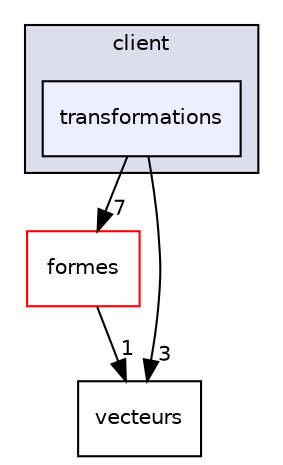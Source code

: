 digraph "C:/Users/theobarrague/Documents/projet-ppil/client/transformations" {
  compound=true
  node [ fontsize="10", fontname="Helvetica"];
  edge [ labelfontsize="10", labelfontname="Helvetica"];
  subgraph clusterdir_274be962f81dc2046e4539312d40427e {
    graph [ bgcolor="#ddddee", pencolor="black", label="client" fontname="Helvetica", fontsize="10", URL="dir_274be962f81dc2046e4539312d40427e.html"]
  dir_0b37c718e5847043d01c26383ce40981 [shape=box, label="transformations", style="filled", fillcolor="#eeeeff", pencolor="black", URL="dir_0b37c718e5847043d01c26383ce40981.html"];
  }
  dir_4777fb2f2f988d58e288c3210b3cd1f6 [shape=box label="formes" fillcolor="white" style="filled" color="red" URL="dir_4777fb2f2f988d58e288c3210b3cd1f6.html"];
  dir_d423b2fcc09f1ed76bb45b6d04dbac67 [shape=box label="vecteurs" URL="dir_d423b2fcc09f1ed76bb45b6d04dbac67.html"];
  dir_4777fb2f2f988d58e288c3210b3cd1f6->dir_d423b2fcc09f1ed76bb45b6d04dbac67 [headlabel="1", labeldistance=1.5 headhref="dir_000025_000032.html"];
  dir_0b37c718e5847043d01c26383ce40981->dir_4777fb2f2f988d58e288c3210b3cd1f6 [headlabel="7", labeldistance=1.5 headhref="dir_000031_000025.html"];
  dir_0b37c718e5847043d01c26383ce40981->dir_d423b2fcc09f1ed76bb45b6d04dbac67 [headlabel="3", labeldistance=1.5 headhref="dir_000031_000032.html"];
}
